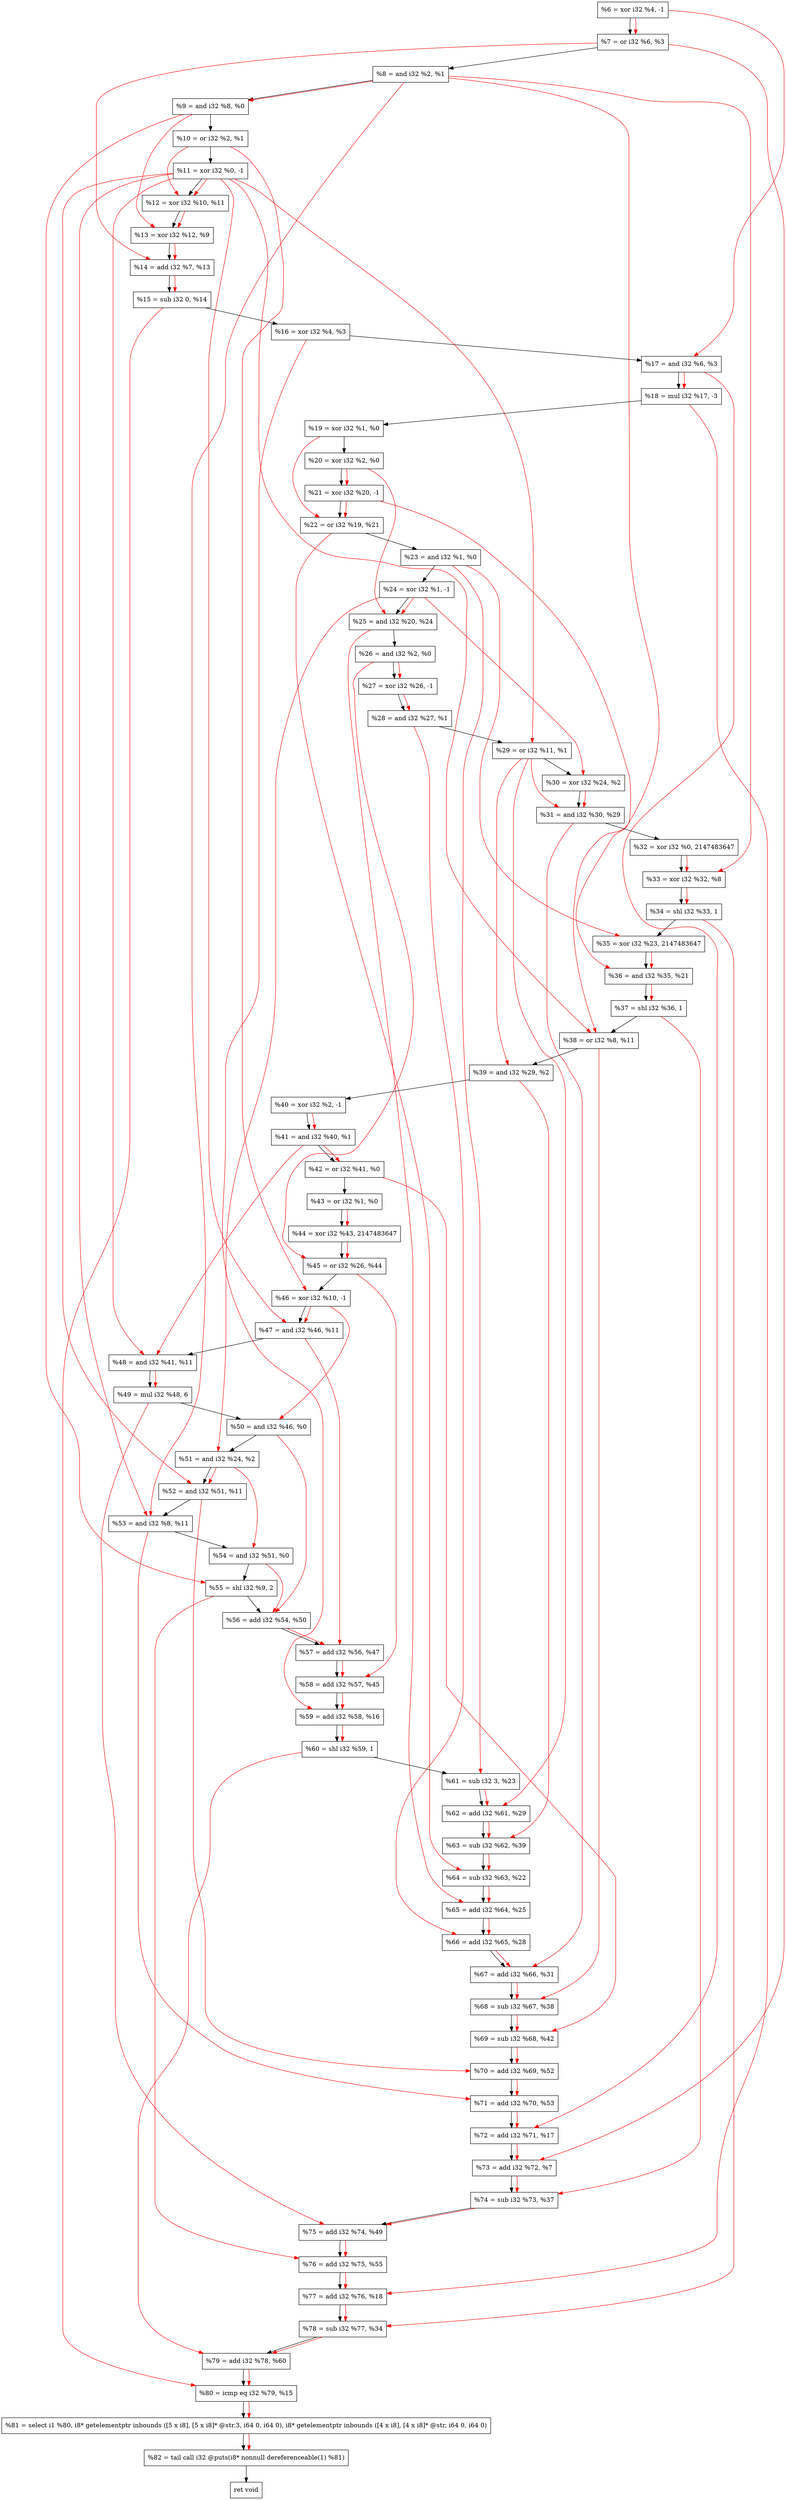 digraph "DFG for'crackme' function" {
	Node0x11b2140[shape=record, label="  %6 = xor i32 %4, -1"];
	Node0x11b21b0[shape=record, label="  %7 = or i32 %6, %3"];
	Node0x11b2220[shape=record, label="  %8 = and i32 %2, %1"];
	Node0x11b2290[shape=record, label="  %9 = and i32 %8, %0"];
	Node0x11b2300[shape=record, label="  %10 = or i32 %2, %1"];
	Node0x11b2370[shape=record, label="  %11 = xor i32 %0, -1"];
	Node0x11b23e0[shape=record, label="  %12 = xor i32 %10, %11"];
	Node0x11b2450[shape=record, label="  %13 = xor i32 %12, %9"];
	Node0x11b24c0[shape=record, label="  %14 = add i32 %7, %13"];
	Node0x11b2560[shape=record, label="  %15 = sub i32 0, %14"];
	Node0x11b25d0[shape=record, label="  %16 = xor i32 %4, %3"];
	Node0x11b2640[shape=record, label="  %17 = and i32 %6, %3"];
	Node0x11b26e0[shape=record, label="  %18 = mul i32 %17, -3"];
	Node0x11b2750[shape=record, label="  %19 = xor i32 %1, %0"];
	Node0x11b27c0[shape=record, label="  %20 = xor i32 %2, %0"];
	Node0x11b2830[shape=record, label="  %21 = xor i32 %20, -1"];
	Node0x11b28a0[shape=record, label="  %22 = or i32 %19, %21"];
	Node0x11b2910[shape=record, label="  %23 = and i32 %1, %0"];
	Node0x11b2980[shape=record, label="  %24 = xor i32 %1, -1"];
	Node0x11b29f0[shape=record, label="  %25 = and i32 %20, %24"];
	Node0x11b2a60[shape=record, label="  %26 = and i32 %2, %0"];
	Node0x11b2ad0[shape=record, label="  %27 = xor i32 %26, -1"];
	Node0x11b2b40[shape=record, label="  %28 = and i32 %27, %1"];
	Node0x11b2bb0[shape=record, label="  %29 = or i32 %11, %1"];
	Node0x11b2c20[shape=record, label="  %30 = xor i32 %24, %2"];
	Node0x11b2c90[shape=record, label="  %31 = and i32 %30, %29"];
	Node0x11b2d30[shape=record, label="  %32 = xor i32 %0, 2147483647"];
	Node0x11b2fb0[shape=record, label="  %33 = xor i32 %32, %8"];
	Node0x11b3050[shape=record, label="  %34 = shl i32 %33, 1"];
	Node0x11b30c0[shape=record, label="  %35 = xor i32 %23, 2147483647"];
	Node0x11b3130[shape=record, label="  %36 = and i32 %35, %21"];
	Node0x11b31a0[shape=record, label="  %37 = shl i32 %36, 1"];
	Node0x11b3210[shape=record, label="  %38 = or i32 %8, %11"];
	Node0x11b3280[shape=record, label="  %39 = and i32 %29, %2"];
	Node0x11b32f0[shape=record, label="  %40 = xor i32 %2, -1"];
	Node0x11b3360[shape=record, label="  %41 = and i32 %40, %1"];
	Node0x11b33d0[shape=record, label="  %42 = or i32 %41, %0"];
	Node0x11b3440[shape=record, label="  %43 = or i32 %1, %0"];
	Node0x11b34b0[shape=record, label="  %44 = xor i32 %43, 2147483647"];
	Node0x11b3520[shape=record, label="  %45 = or i32 %26, %44"];
	Node0x11b3590[shape=record, label="  %46 = xor i32 %10, -1"];
	Node0x11b3600[shape=record, label="  %47 = and i32 %46, %11"];
	Node0x11b3670[shape=record, label="  %48 = and i32 %41, %11"];
	Node0x11b3710[shape=record, label="  %49 = mul i32 %48, 6"];
	Node0x11b3780[shape=record, label="  %50 = and i32 %46, %0"];
	Node0x11b37f0[shape=record, label="  %51 = and i32 %24, %2"];
	Node0x11b3860[shape=record, label="  %52 = and i32 %51, %11"];
	Node0x11b38d0[shape=record, label="  %53 = and i32 %8, %11"];
	Node0x11b3940[shape=record, label="  %54 = and i32 %51, %0"];
	Node0x11b39e0[shape=record, label="  %55 = shl i32 %9, 2"];
	Node0x11b3a50[shape=record, label="  %56 = add i32 %54, %50"];
	Node0x11b3ac0[shape=record, label="  %57 = add i32 %56, %47"];
	Node0x11b3b30[shape=record, label="  %58 = add i32 %57, %45"];
	Node0x11b3ba0[shape=record, label="  %59 = add i32 %58, %16"];
	Node0x11b3c10[shape=record, label="  %60 = shl i32 %59, 1"];
	Node0x11b3cb0[shape=record, label="  %61 = sub i32 3, %23"];
	Node0x11b3d20[shape=record, label="  %62 = add i32 %61, %29"];
	Node0x11b3d90[shape=record, label="  %63 = sub i32 %62, %39"];
	Node0x11b3e00[shape=record, label="  %64 = sub i32 %63, %22"];
	Node0x11b4280[shape=record, label="  %65 = add i32 %64, %25"];
	Node0x11b42f0[shape=record, label="  %66 = add i32 %65, %28"];
	Node0x11b4360[shape=record, label="  %67 = add i32 %66, %31"];
	Node0x11b43d0[shape=record, label="  %68 = sub i32 %67, %38"];
	Node0x11b4440[shape=record, label="  %69 = sub i32 %68, %42"];
	Node0x11b44b0[shape=record, label="  %70 = add i32 %69, %52"];
	Node0x11b4520[shape=record, label="  %71 = add i32 %70, %53"];
	Node0x11b4590[shape=record, label="  %72 = add i32 %71, %17"];
	Node0x11b4600[shape=record, label="  %73 = add i32 %72, %7"];
	Node0x11b4670[shape=record, label="  %74 = sub i32 %73, %37"];
	Node0x11b46e0[shape=record, label="  %75 = add i32 %74, %49"];
	Node0x11b4750[shape=record, label="  %76 = add i32 %75, %55"];
	Node0x11b47c0[shape=record, label="  %77 = add i32 %76, %18"];
	Node0x11b4830[shape=record, label="  %78 = sub i32 %77, %34"];
	Node0x11b48a0[shape=record, label="  %79 = add i32 %78, %60"];
	Node0x11b4910[shape=record, label="  %80 = icmp eq i32 %79, %15"];
	Node0x1152268[shape=record, label="  %81 = select i1 %80, i8* getelementptr inbounds ([5 x i8], [5 x i8]* @str.3, i64 0, i64 0), i8* getelementptr inbounds ([4 x i8], [4 x i8]* @str, i64 0, i64 0)"];
	Node0x11b4ba0[shape=record, label="  %82 = tail call i32 @puts(i8* nonnull dereferenceable(1) %81)"];
	Node0x11b4bf0[shape=record, label="  ret void"];
	Node0x11b2140 -> Node0x11b21b0;
	Node0x11b21b0 -> Node0x11b2220;
	Node0x11b2220 -> Node0x11b2290;
	Node0x11b2290 -> Node0x11b2300;
	Node0x11b2300 -> Node0x11b2370;
	Node0x11b2370 -> Node0x11b23e0;
	Node0x11b23e0 -> Node0x11b2450;
	Node0x11b2450 -> Node0x11b24c0;
	Node0x11b24c0 -> Node0x11b2560;
	Node0x11b2560 -> Node0x11b25d0;
	Node0x11b25d0 -> Node0x11b2640;
	Node0x11b2640 -> Node0x11b26e0;
	Node0x11b26e0 -> Node0x11b2750;
	Node0x11b2750 -> Node0x11b27c0;
	Node0x11b27c0 -> Node0x11b2830;
	Node0x11b2830 -> Node0x11b28a0;
	Node0x11b28a0 -> Node0x11b2910;
	Node0x11b2910 -> Node0x11b2980;
	Node0x11b2980 -> Node0x11b29f0;
	Node0x11b29f0 -> Node0x11b2a60;
	Node0x11b2a60 -> Node0x11b2ad0;
	Node0x11b2ad0 -> Node0x11b2b40;
	Node0x11b2b40 -> Node0x11b2bb0;
	Node0x11b2bb0 -> Node0x11b2c20;
	Node0x11b2c20 -> Node0x11b2c90;
	Node0x11b2c90 -> Node0x11b2d30;
	Node0x11b2d30 -> Node0x11b2fb0;
	Node0x11b2fb0 -> Node0x11b3050;
	Node0x11b3050 -> Node0x11b30c0;
	Node0x11b30c0 -> Node0x11b3130;
	Node0x11b3130 -> Node0x11b31a0;
	Node0x11b31a0 -> Node0x11b3210;
	Node0x11b3210 -> Node0x11b3280;
	Node0x11b3280 -> Node0x11b32f0;
	Node0x11b32f0 -> Node0x11b3360;
	Node0x11b3360 -> Node0x11b33d0;
	Node0x11b33d0 -> Node0x11b3440;
	Node0x11b3440 -> Node0x11b34b0;
	Node0x11b34b0 -> Node0x11b3520;
	Node0x11b3520 -> Node0x11b3590;
	Node0x11b3590 -> Node0x11b3600;
	Node0x11b3600 -> Node0x11b3670;
	Node0x11b3670 -> Node0x11b3710;
	Node0x11b3710 -> Node0x11b3780;
	Node0x11b3780 -> Node0x11b37f0;
	Node0x11b37f0 -> Node0x11b3860;
	Node0x11b3860 -> Node0x11b38d0;
	Node0x11b38d0 -> Node0x11b3940;
	Node0x11b3940 -> Node0x11b39e0;
	Node0x11b39e0 -> Node0x11b3a50;
	Node0x11b3a50 -> Node0x11b3ac0;
	Node0x11b3ac0 -> Node0x11b3b30;
	Node0x11b3b30 -> Node0x11b3ba0;
	Node0x11b3ba0 -> Node0x11b3c10;
	Node0x11b3c10 -> Node0x11b3cb0;
	Node0x11b3cb0 -> Node0x11b3d20;
	Node0x11b3d20 -> Node0x11b3d90;
	Node0x11b3d90 -> Node0x11b3e00;
	Node0x11b3e00 -> Node0x11b4280;
	Node0x11b4280 -> Node0x11b42f0;
	Node0x11b42f0 -> Node0x11b4360;
	Node0x11b4360 -> Node0x11b43d0;
	Node0x11b43d0 -> Node0x11b4440;
	Node0x11b4440 -> Node0x11b44b0;
	Node0x11b44b0 -> Node0x11b4520;
	Node0x11b4520 -> Node0x11b4590;
	Node0x11b4590 -> Node0x11b4600;
	Node0x11b4600 -> Node0x11b4670;
	Node0x11b4670 -> Node0x11b46e0;
	Node0x11b46e0 -> Node0x11b4750;
	Node0x11b4750 -> Node0x11b47c0;
	Node0x11b47c0 -> Node0x11b4830;
	Node0x11b4830 -> Node0x11b48a0;
	Node0x11b48a0 -> Node0x11b4910;
	Node0x11b4910 -> Node0x1152268;
	Node0x1152268 -> Node0x11b4ba0;
	Node0x11b4ba0 -> Node0x11b4bf0;
edge [color=red]
	Node0x11b2140 -> Node0x11b21b0;
	Node0x11b2220 -> Node0x11b2290;
	Node0x11b2300 -> Node0x11b23e0;
	Node0x11b2370 -> Node0x11b23e0;
	Node0x11b23e0 -> Node0x11b2450;
	Node0x11b2290 -> Node0x11b2450;
	Node0x11b21b0 -> Node0x11b24c0;
	Node0x11b2450 -> Node0x11b24c0;
	Node0x11b24c0 -> Node0x11b2560;
	Node0x11b2140 -> Node0x11b2640;
	Node0x11b2640 -> Node0x11b26e0;
	Node0x11b27c0 -> Node0x11b2830;
	Node0x11b2750 -> Node0x11b28a0;
	Node0x11b2830 -> Node0x11b28a0;
	Node0x11b27c0 -> Node0x11b29f0;
	Node0x11b2980 -> Node0x11b29f0;
	Node0x11b2a60 -> Node0x11b2ad0;
	Node0x11b2ad0 -> Node0x11b2b40;
	Node0x11b2370 -> Node0x11b2bb0;
	Node0x11b2980 -> Node0x11b2c20;
	Node0x11b2c20 -> Node0x11b2c90;
	Node0x11b2bb0 -> Node0x11b2c90;
	Node0x11b2d30 -> Node0x11b2fb0;
	Node0x11b2220 -> Node0x11b2fb0;
	Node0x11b2fb0 -> Node0x11b3050;
	Node0x11b2910 -> Node0x11b30c0;
	Node0x11b30c0 -> Node0x11b3130;
	Node0x11b2830 -> Node0x11b3130;
	Node0x11b3130 -> Node0x11b31a0;
	Node0x11b2220 -> Node0x11b3210;
	Node0x11b2370 -> Node0x11b3210;
	Node0x11b2bb0 -> Node0x11b3280;
	Node0x11b32f0 -> Node0x11b3360;
	Node0x11b3360 -> Node0x11b33d0;
	Node0x11b3440 -> Node0x11b34b0;
	Node0x11b2a60 -> Node0x11b3520;
	Node0x11b34b0 -> Node0x11b3520;
	Node0x11b2300 -> Node0x11b3590;
	Node0x11b3590 -> Node0x11b3600;
	Node0x11b2370 -> Node0x11b3600;
	Node0x11b3360 -> Node0x11b3670;
	Node0x11b2370 -> Node0x11b3670;
	Node0x11b3670 -> Node0x11b3710;
	Node0x11b3590 -> Node0x11b3780;
	Node0x11b2980 -> Node0x11b37f0;
	Node0x11b37f0 -> Node0x11b3860;
	Node0x11b2370 -> Node0x11b3860;
	Node0x11b2220 -> Node0x11b38d0;
	Node0x11b2370 -> Node0x11b38d0;
	Node0x11b37f0 -> Node0x11b3940;
	Node0x11b2290 -> Node0x11b39e0;
	Node0x11b3940 -> Node0x11b3a50;
	Node0x11b3780 -> Node0x11b3a50;
	Node0x11b3a50 -> Node0x11b3ac0;
	Node0x11b3600 -> Node0x11b3ac0;
	Node0x11b3ac0 -> Node0x11b3b30;
	Node0x11b3520 -> Node0x11b3b30;
	Node0x11b3b30 -> Node0x11b3ba0;
	Node0x11b25d0 -> Node0x11b3ba0;
	Node0x11b3ba0 -> Node0x11b3c10;
	Node0x11b2910 -> Node0x11b3cb0;
	Node0x11b3cb0 -> Node0x11b3d20;
	Node0x11b2bb0 -> Node0x11b3d20;
	Node0x11b3d20 -> Node0x11b3d90;
	Node0x11b3280 -> Node0x11b3d90;
	Node0x11b3d90 -> Node0x11b3e00;
	Node0x11b28a0 -> Node0x11b3e00;
	Node0x11b3e00 -> Node0x11b4280;
	Node0x11b29f0 -> Node0x11b4280;
	Node0x11b4280 -> Node0x11b42f0;
	Node0x11b2b40 -> Node0x11b42f0;
	Node0x11b42f0 -> Node0x11b4360;
	Node0x11b2c90 -> Node0x11b4360;
	Node0x11b4360 -> Node0x11b43d0;
	Node0x11b3210 -> Node0x11b43d0;
	Node0x11b43d0 -> Node0x11b4440;
	Node0x11b33d0 -> Node0x11b4440;
	Node0x11b4440 -> Node0x11b44b0;
	Node0x11b3860 -> Node0x11b44b0;
	Node0x11b44b0 -> Node0x11b4520;
	Node0x11b38d0 -> Node0x11b4520;
	Node0x11b4520 -> Node0x11b4590;
	Node0x11b2640 -> Node0x11b4590;
	Node0x11b4590 -> Node0x11b4600;
	Node0x11b21b0 -> Node0x11b4600;
	Node0x11b4600 -> Node0x11b4670;
	Node0x11b31a0 -> Node0x11b4670;
	Node0x11b4670 -> Node0x11b46e0;
	Node0x11b3710 -> Node0x11b46e0;
	Node0x11b46e0 -> Node0x11b4750;
	Node0x11b39e0 -> Node0x11b4750;
	Node0x11b4750 -> Node0x11b47c0;
	Node0x11b26e0 -> Node0x11b47c0;
	Node0x11b47c0 -> Node0x11b4830;
	Node0x11b3050 -> Node0x11b4830;
	Node0x11b4830 -> Node0x11b48a0;
	Node0x11b3c10 -> Node0x11b48a0;
	Node0x11b48a0 -> Node0x11b4910;
	Node0x11b2560 -> Node0x11b4910;
	Node0x11b4910 -> Node0x1152268;
	Node0x1152268 -> Node0x11b4ba0;
}
